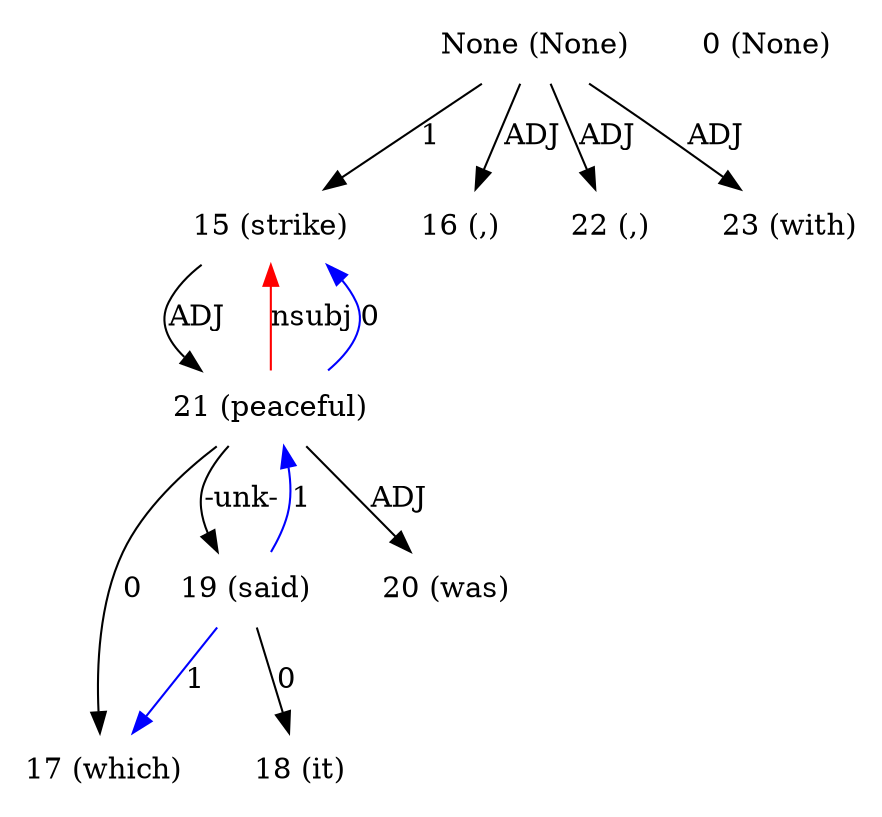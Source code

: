 digraph G{
edge [dir=forward]
node [shape=plaintext]

None [label="None (None)"]
None -> 15 [label="1"]
None -> 16 [label="ADJ"]
None -> 22 [label="ADJ"]
None -> 23 [label="ADJ"]
0 [label="0 (None)"]
15 [label="15 (strike)"]
15 -> 21 [label="ADJ"]
21 -> 15 [label="nsubj", color="red"]
16 [label="16 (,)"]
17 [label="17 (which)"]
18 [label="18 (it)"]
19 [label="19 (said)"]
19 -> 17 [label="1", color="blue"]
19 -> 21 [label="1", color="blue"]
19 -> 18 [label="0"]
20 [label="20 (was)"]
21 [label="21 (peaceful)"]
21 -> 17 [label="0"]
21 -> 15 [label="0", color="blue"]
21 -> 20 [label="ADJ"]
21 -> 19 [label="-unk-"]
22 [label="22 (,)"]
23 [label="23 (with)"]
}
